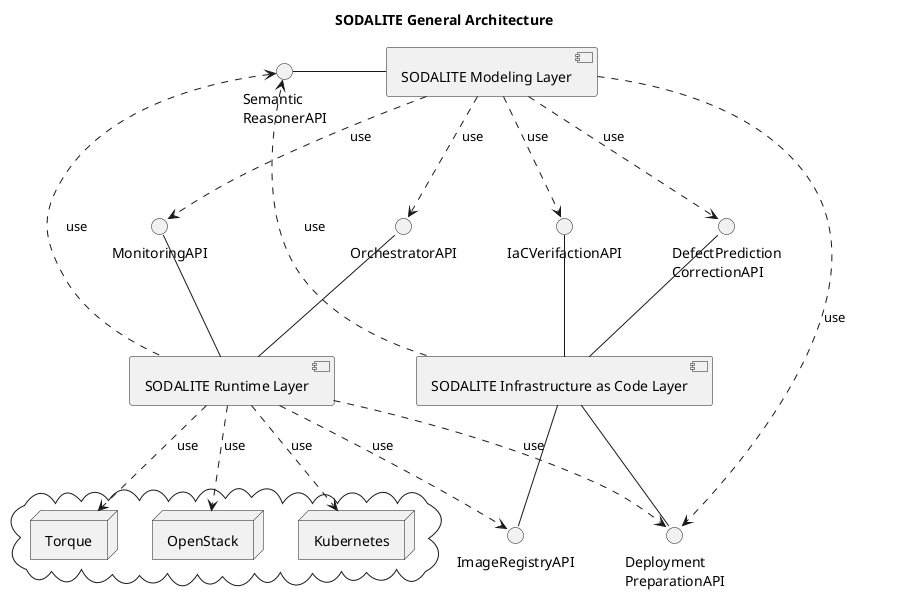 @startuml

title SODALITE General Architecture

interface "Deployment\nPreparationAPI" as dep
interface "DefectPrediction\nCorrectionAPI" as defect
interface "IaCVerifactionAPI" as verif
interface "ImageRegistryAPI" as imagereg
interface "MonitoringAPI" as mon
interface "OrchestratorAPI" as orch

[SODALITE Modeling Layer] as WP3
interface "Semantic\nReasonerAPI" as sem
WP3 -l- sem

[SODALITE Infrastructure as Code Layer] as WP4
WP4 -d- dep
WP4 -u- defect
WP4 -u- verif
WP4 -- imagereg

[SODALITE Runtime Layer] as WP5
WP5 -u- mon
WP5 -u- orch

cloud {
    node OpenStack
    node Kubernetes as K8S
    node Torque
}

WP3 ..> dep : use
WP3 ..> defect : use
WP3 ..> verif : use
WP3 ..> mon : use
WP3 ..> orch : use

WP4 ..> sem : use

WP5 ..> OpenStack : use
WP5 ..> K8S : use
WP5 ..> Torque : use
WP5 ..> dep : use
WP5 .l.> sem : use
WP5 ..> imagereg: use

@enduml
